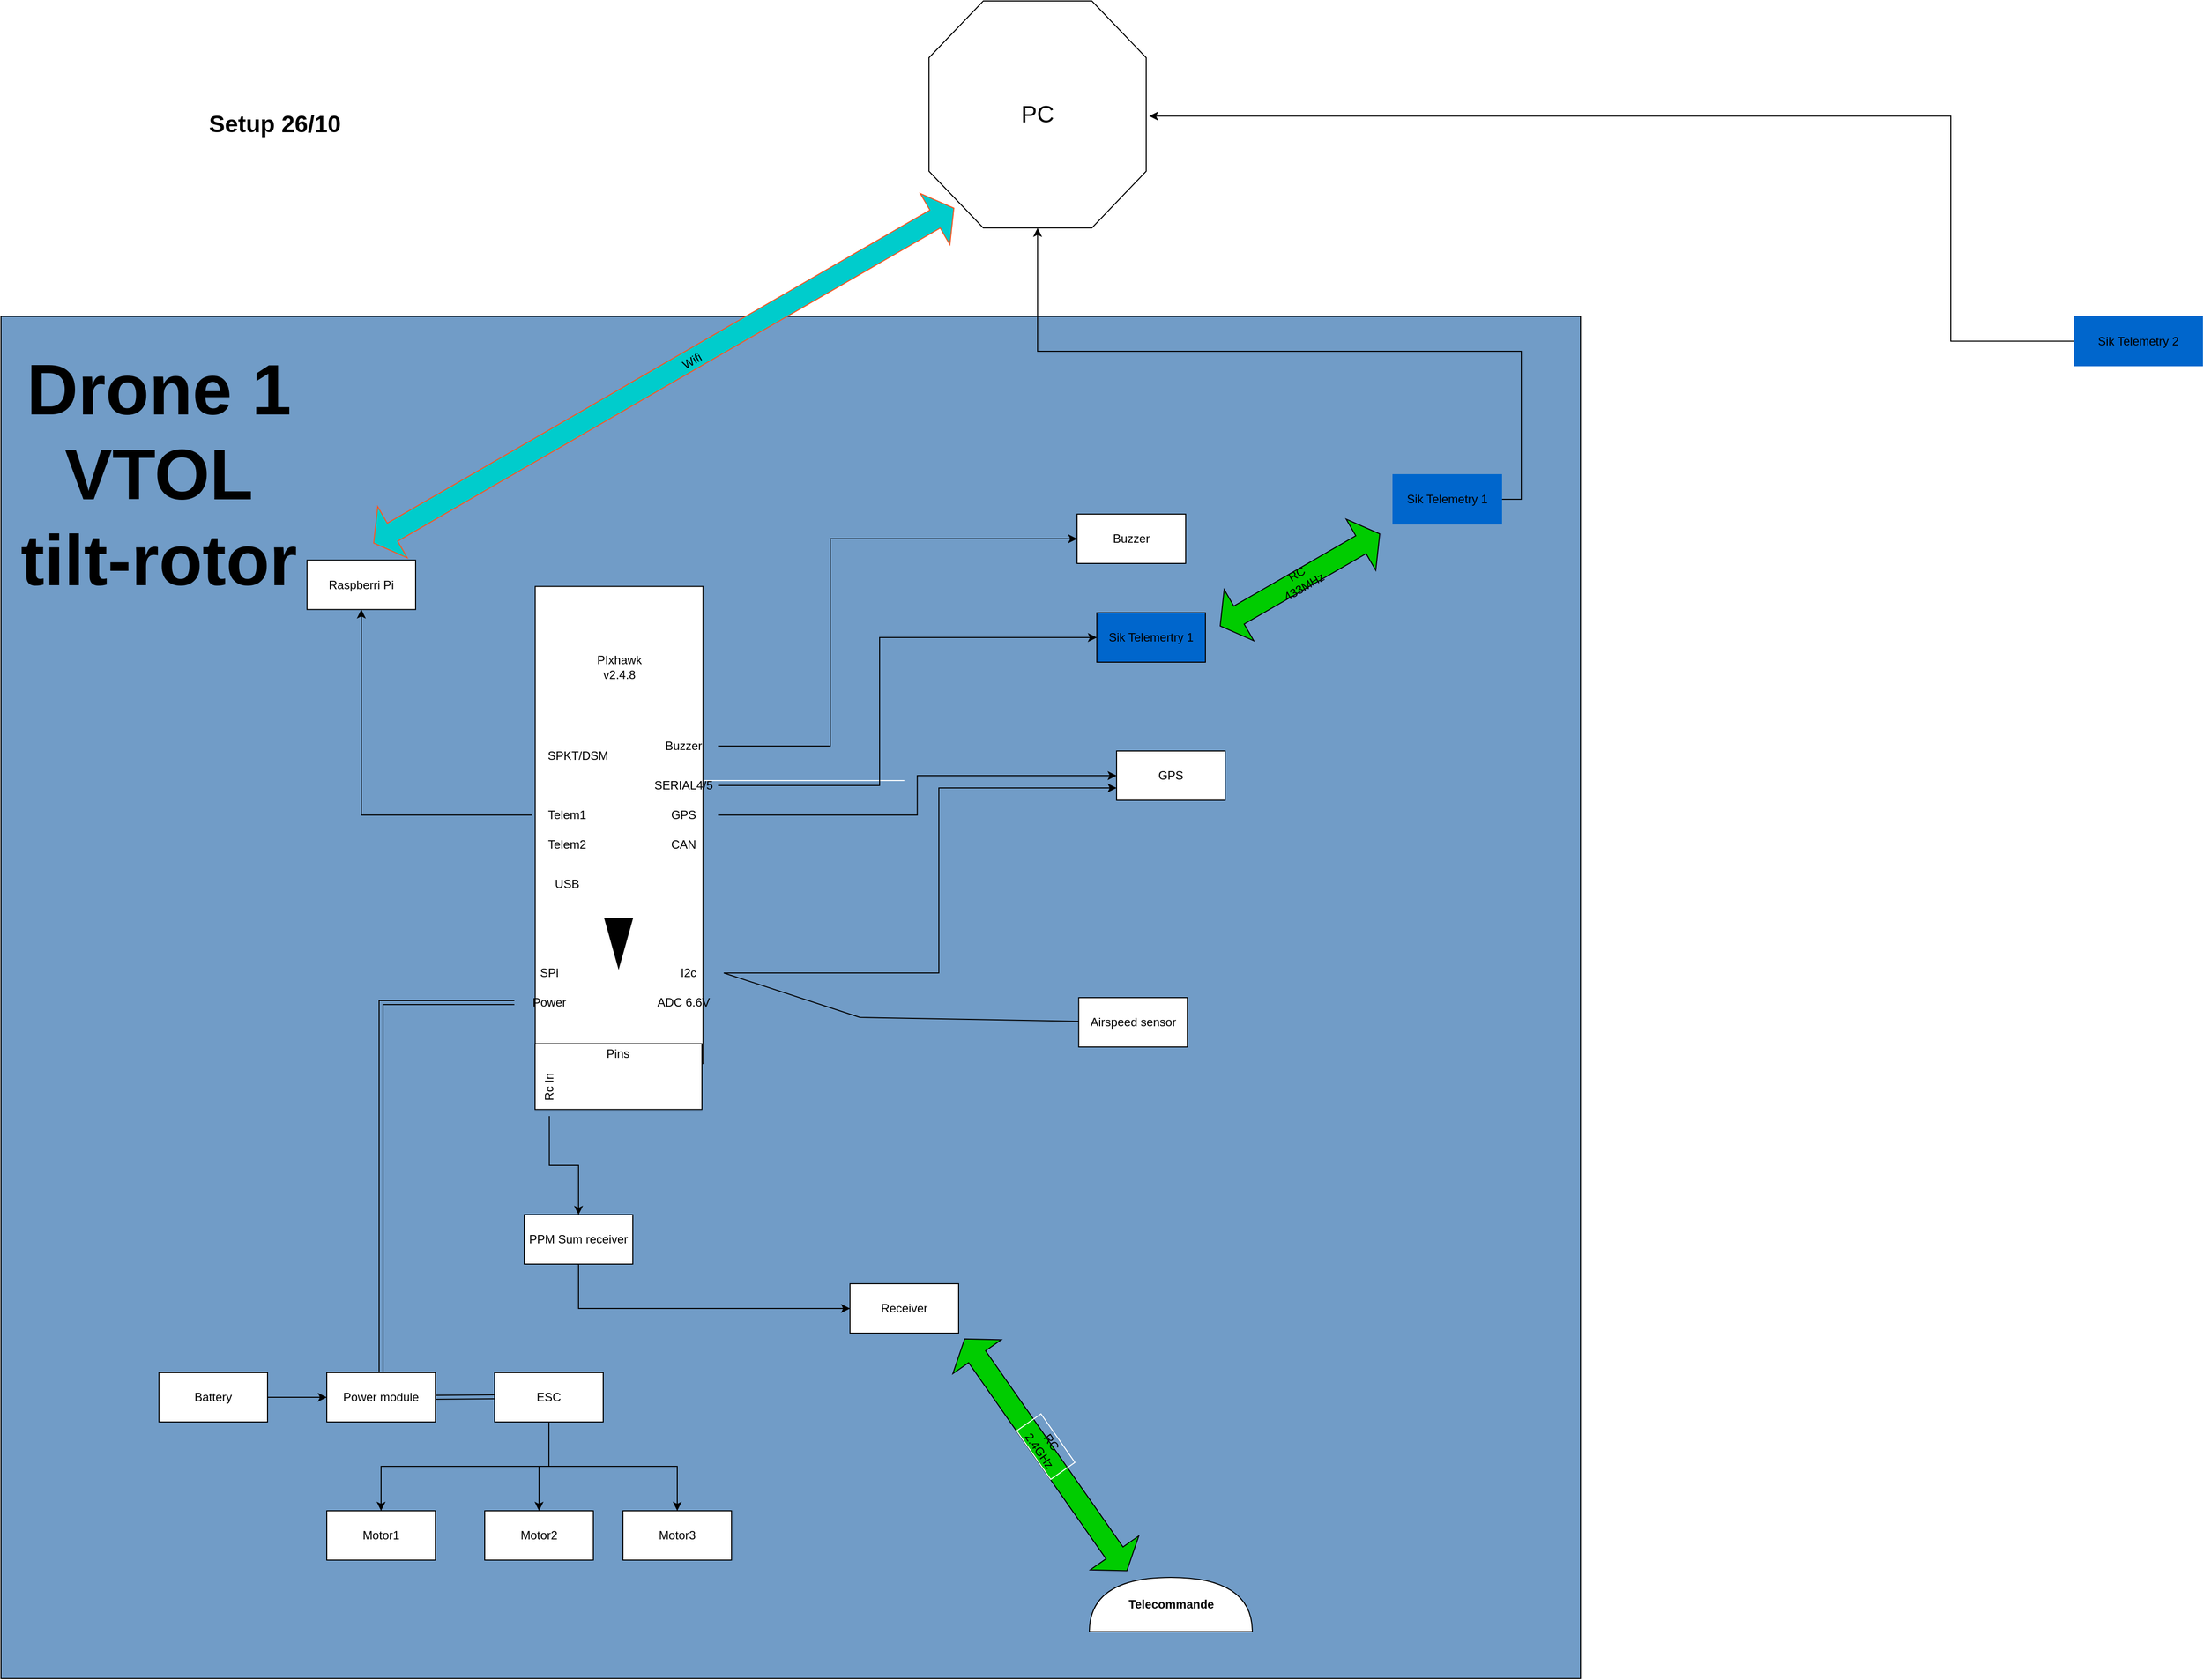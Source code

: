 <mxfile version="24.8.3">
  <diagram name="Page-1" id="1loQ3EVd96_iwl4xlKaE">
    <mxGraphModel dx="2739" dy="2388" grid="1" gridSize="10" guides="1" tooltips="1" connect="1" arrows="1" fold="1" page="1" pageScale="1" pageWidth="827" pageHeight="1169" math="0" shadow="0">
      <root>
        <mxCell id="0" />
        <mxCell id="1" parent="0" />
        <mxCell id="mUE0UAc1Fe4W99wDyv8C-94" value="" style="rounded=0;whiteSpace=wrap;html=1;fillColor=#719CC7;" vertex="1" parent="1">
          <mxGeometry x="-190" y="49.65" width="1600" height="1380.35" as="geometry" />
        </mxCell>
        <mxCell id="mUE0UAc1Fe4W99wDyv8C-29" value="&lt;font style=&quot;font-size: 24px;&quot;&gt;&lt;b&gt;Setup 26/10&lt;/b&gt;&lt;/font&gt;" style="text;html=1;align=center;verticalAlign=middle;whiteSpace=wrap;rounded=0;" vertex="1" parent="1">
          <mxGeometry x="-35" y="-160" width="245" height="30" as="geometry" />
        </mxCell>
        <mxCell id="mUE0UAc1Fe4W99wDyv8C-30" value="" style="group" vertex="1" connectable="0" parent="1">
          <mxGeometry x="330" y="360" width="395" height="513.284" as="geometry" />
        </mxCell>
        <mxCell id="mUE0UAc1Fe4W99wDyv8C-8" value="" style="endArrow=none;html=1;rounded=0;strokeColor=#FFFFFF;" edge="1" parent="mUE0UAc1Fe4W99wDyv8C-30">
          <mxGeometry width="50" height="50" relative="1" as="geometry">
            <mxPoint x="123.806" y="160" as="sourcePoint" />
            <mxPoint x="395.0" y="160" as="targetPoint" />
          </mxGeometry>
        </mxCell>
        <mxCell id="mUE0UAc1Fe4W99wDyv8C-32" value="" style="group" vertex="1" connectable="0" parent="mUE0UAc1Fe4W99wDyv8C-30">
          <mxGeometry y="-36.716" width="320.97" height="550" as="geometry" />
        </mxCell>
        <mxCell id="mUE0UAc1Fe4W99wDyv8C-11" value="" style="endArrow=none;html=1;rounded=0;strokeColor=#FFFFFF;" edge="1" parent="mUE0UAc1Fe4W99wDyv8C-32">
          <mxGeometry width="50" height="50" relative="1" as="geometry">
            <mxPoint x="123.806" y="226.716" as="sourcePoint" />
            <mxPoint x="123.806" y="196.716" as="targetPoint" />
          </mxGeometry>
        </mxCell>
        <mxCell id="mUE0UAc1Fe4W99wDyv8C-13" value="" style="endArrow=none;html=1;rounded=0;strokeColor=#00CC00;" edge="1" parent="mUE0UAc1Fe4W99wDyv8C-32">
          <mxGeometry width="50" height="50" relative="1" as="geometry">
            <mxPoint x="135.597" y="236.716" as="sourcePoint" />
            <mxPoint x="135.597" y="206.716" as="targetPoint" />
          </mxGeometry>
        </mxCell>
        <mxCell id="mUE0UAc1Fe4W99wDyv8C-14" value="" style="rounded=0;whiteSpace=wrap;html=1;rotation=-90;" vertex="1" parent="mUE0UAc1Fe4W99wDyv8C-32">
          <mxGeometry x="-135.597" y="156.716" width="483.433" height="170" as="geometry" />
        </mxCell>
        <mxCell id="mUE0UAc1Fe4W99wDyv8C-15" value="PIxhawk v2.4.8" style="text;html=1;align=center;verticalAlign=middle;whiteSpace=wrap;rounded=0;" vertex="1" parent="mUE0UAc1Fe4W99wDyv8C-32">
          <mxGeometry x="70.746" y="66.716" width="70.746" height="30" as="geometry" />
        </mxCell>
        <mxCell id="mUE0UAc1Fe4W99wDyv8C-16" value="Power" style="text;html=1;align=center;verticalAlign=middle;whiteSpace=wrap;rounded=0;" vertex="1" parent="mUE0UAc1Fe4W99wDyv8C-32">
          <mxGeometry y="406.716" width="70.746" height="30" as="geometry" />
        </mxCell>
        <mxCell id="mUE0UAc1Fe4W99wDyv8C-17" value="I2c" style="text;html=1;align=center;verticalAlign=middle;whiteSpace=wrap;rounded=0;" vertex="1" parent="mUE0UAc1Fe4W99wDyv8C-32">
          <mxGeometry x="141.493" y="376.716" width="70.746" height="30" as="geometry" />
        </mxCell>
        <mxCell id="mUE0UAc1Fe4W99wDyv8C-19" value="GPS" style="text;html=1;align=center;verticalAlign=middle;whiteSpace=wrap;rounded=0;" vertex="1" parent="mUE0UAc1Fe4W99wDyv8C-32">
          <mxGeometry x="135.597" y="216.716" width="70.746" height="30" as="geometry" />
        </mxCell>
        <mxCell id="mUE0UAc1Fe4W99wDyv8C-20" value="Telem1" style="text;html=1;align=center;verticalAlign=middle;whiteSpace=wrap;rounded=0;" vertex="1" parent="mUE0UAc1Fe4W99wDyv8C-32">
          <mxGeometry x="17.687" y="216.716" width="70.746" height="30" as="geometry" />
        </mxCell>
        <mxCell id="mUE0UAc1Fe4W99wDyv8C-21" value="Telem2" style="text;html=1;align=center;verticalAlign=middle;whiteSpace=wrap;rounded=0;" vertex="1" parent="mUE0UAc1Fe4W99wDyv8C-32">
          <mxGeometry x="17.687" y="246.716" width="70.746" height="30" as="geometry" />
        </mxCell>
        <mxCell id="mUE0UAc1Fe4W99wDyv8C-22" value="CAN" style="text;html=1;align=center;verticalAlign=middle;whiteSpace=wrap;rounded=0;" vertex="1" parent="mUE0UAc1Fe4W99wDyv8C-32">
          <mxGeometry x="135.597" y="246.716" width="70.746" height="30" as="geometry" />
        </mxCell>
        <mxCell id="mUE0UAc1Fe4W99wDyv8C-23" value="USB" style="text;html=1;align=center;verticalAlign=middle;whiteSpace=wrap;rounded=0;" vertex="1" parent="mUE0UAc1Fe4W99wDyv8C-32">
          <mxGeometry x="17.687" y="286.716" width="70.746" height="30" as="geometry" />
        </mxCell>
        <mxCell id="mUE0UAc1Fe4W99wDyv8C-24" value="Buzzer" style="text;html=1;align=center;verticalAlign=middle;whiteSpace=wrap;rounded=0;" vertex="1" parent="mUE0UAc1Fe4W99wDyv8C-32">
          <mxGeometry x="135.597" y="146.716" width="70.746" height="30" as="geometry" />
        </mxCell>
        <mxCell id="mUE0UAc1Fe4W99wDyv8C-25" value="SPKT/DSM" style="text;html=1;align=center;verticalAlign=middle;whiteSpace=wrap;rounded=0;" vertex="1" parent="mUE0UAc1Fe4W99wDyv8C-32">
          <mxGeometry x="29.478" y="156.716" width="70.746" height="30" as="geometry" />
        </mxCell>
        <mxCell id="mUE0UAc1Fe4W99wDyv8C-26" value="SERIAL4/5" style="text;html=1;align=center;verticalAlign=middle;whiteSpace=wrap;rounded=0;" vertex="1" parent="mUE0UAc1Fe4W99wDyv8C-32">
          <mxGeometry x="135.597" y="186.716" width="70.746" height="30" as="geometry" />
        </mxCell>
        <mxCell id="mUE0UAc1Fe4W99wDyv8C-27" value="SPi" style="text;html=1;align=center;verticalAlign=middle;whiteSpace=wrap;rounded=0;" vertex="1" parent="mUE0UAc1Fe4W99wDyv8C-32">
          <mxGeometry y="376.716" width="70.746" height="30" as="geometry" />
        </mxCell>
        <mxCell id="mUE0UAc1Fe4W99wDyv8C-28" value="ADC 6.6V" style="text;html=1;align=center;verticalAlign=middle;whiteSpace=wrap;rounded=0;" vertex="1" parent="mUE0UAc1Fe4W99wDyv8C-32">
          <mxGeometry x="135.597" y="406.716" width="70.746" height="30" as="geometry" />
        </mxCell>
        <mxCell id="mUE0UAc1Fe4W99wDyv8C-31" value="" style="shape=mxgraph.arrows2.wedgeArrow;html=1;bendable=0;startWidth=14;fillColor=strokeColor;defaultFillColor=invert;defaultGradientColor=invert;rounded=0;" edge="1" parent="mUE0UAc1Fe4W99wDyv8C-32">
          <mxGeometry width="100" height="100" relative="1" as="geometry">
            <mxPoint x="105.62" y="336.716" as="sourcePoint" />
            <mxPoint x="105.62" y="386.716" as="targetPoint" />
          </mxGeometry>
        </mxCell>
        <mxCell id="mUE0UAc1Fe4W99wDyv8C-78" value="" style="rounded=0;whiteSpace=wrap;html=1;" vertex="1" parent="mUE0UAc1Fe4W99wDyv8C-32">
          <mxGeometry x="20.97" y="463.44" width="169.03" height="66.56" as="geometry" />
        </mxCell>
        <mxCell id="mUE0UAc1Fe4W99wDyv8C-79" value="Pins" style="text;html=1;align=center;verticalAlign=middle;whiteSpace=wrap;rounded=0;" vertex="1" parent="mUE0UAc1Fe4W99wDyv8C-32">
          <mxGeometry x="75.49" y="458.436" width="60" height="30" as="geometry" />
        </mxCell>
        <mxCell id="mUE0UAc1Fe4W99wDyv8C-80" value="Rc In" style="text;html=1;align=center;verticalAlign=middle;whiteSpace=wrap;rounded=0;rotation=-90;" vertex="1" parent="mUE0UAc1Fe4W99wDyv8C-32">
          <mxGeometry x="5.37" y="491.716" width="60" height="30" as="geometry" />
        </mxCell>
        <mxCell id="mUE0UAc1Fe4W99wDyv8C-45" style="edgeStyle=orthogonalEdgeStyle;rounded=0;orthogonalLoop=1;jettySize=auto;html=1;exitX=0;exitY=0.5;exitDx=0;exitDy=0;entryX=0.5;entryY=0;entryDx=0;entryDy=0;shape=link;" edge="1" parent="1" source="mUE0UAc1Fe4W99wDyv8C-16" target="mUE0UAc1Fe4W99wDyv8C-18">
          <mxGeometry relative="1" as="geometry" />
        </mxCell>
        <mxCell id="mUE0UAc1Fe4W99wDyv8C-55" value="" style="endArrow=none;html=1;rounded=0;exitX=1;exitY=0.5;exitDx=0;exitDy=0;" edge="1" parent="1" source="mUE0UAc1Fe4W99wDyv8C-17" target="mUE0UAc1Fe4W99wDyv8C-67">
          <mxGeometry width="50" height="50" relative="1" as="geometry">
            <mxPoint x="550" y="720" as="sourcePoint" />
            <mxPoint x="650" y="585" as="targetPoint" />
            <Array as="points">
              <mxPoint x="680" y="760" />
            </Array>
          </mxGeometry>
        </mxCell>
        <mxCell id="mUE0UAc1Fe4W99wDyv8C-56" value="GPS" style="html=1;whiteSpace=wrap;" vertex="1" parent="1">
          <mxGeometry x="940" y="490" width="110" height="50" as="geometry" />
        </mxCell>
        <mxCell id="mUE0UAc1Fe4W99wDyv8C-57" style="edgeStyle=orthogonalEdgeStyle;rounded=0;orthogonalLoop=1;jettySize=auto;html=1;exitX=1;exitY=0.5;exitDx=0;exitDy=0;entryX=0;entryY=0.5;entryDx=0;entryDy=0;" edge="1" parent="1" source="mUE0UAc1Fe4W99wDyv8C-19" target="mUE0UAc1Fe4W99wDyv8C-56">
          <mxGeometry relative="1" as="geometry" />
        </mxCell>
        <mxCell id="mUE0UAc1Fe4W99wDyv8C-58" value="Buzzer" style="html=1;whiteSpace=wrap;" vertex="1" parent="1">
          <mxGeometry x="900" y="250" width="110" height="50" as="geometry" />
        </mxCell>
        <mxCell id="mUE0UAc1Fe4W99wDyv8C-59" style="edgeStyle=orthogonalEdgeStyle;rounded=0;orthogonalLoop=1;jettySize=auto;html=1;exitX=1;exitY=0.5;exitDx=0;exitDy=0;entryX=0;entryY=0.5;entryDx=0;entryDy=0;" edge="1" parent="1" source="mUE0UAc1Fe4W99wDyv8C-24" target="mUE0UAc1Fe4W99wDyv8C-58">
          <mxGeometry relative="1" as="geometry">
            <Array as="points">
              <mxPoint x="650" y="485" />
              <mxPoint x="650" y="275" />
            </Array>
          </mxGeometry>
        </mxCell>
        <mxCell id="mUE0UAc1Fe4W99wDyv8C-60" value="Sik Telemertry 1" style="html=1;whiteSpace=wrap;fillColor=#0066CC;" vertex="1" parent="1">
          <mxGeometry x="920" y="350" width="110" height="50" as="geometry" />
        </mxCell>
        <mxCell id="mUE0UAc1Fe4W99wDyv8C-61" style="edgeStyle=orthogonalEdgeStyle;rounded=0;orthogonalLoop=1;jettySize=auto;html=1;exitX=1;exitY=0.5;exitDx=0;exitDy=0;entryX=0;entryY=0.5;entryDx=0;entryDy=0;" edge="1" parent="1" source="mUE0UAc1Fe4W99wDyv8C-26" target="mUE0UAc1Fe4W99wDyv8C-60">
          <mxGeometry relative="1" as="geometry">
            <Array as="points">
              <mxPoint x="700" y="525" />
              <mxPoint x="700" y="375" />
            </Array>
          </mxGeometry>
        </mxCell>
        <mxCell id="mUE0UAc1Fe4W99wDyv8C-63" value="Raspberri Pi" style="html=1;whiteSpace=wrap;" vertex="1" parent="1">
          <mxGeometry x="120" y="296.66" width="110" height="50" as="geometry" />
        </mxCell>
        <mxCell id="mUE0UAc1Fe4W99wDyv8C-64" style="edgeStyle=orthogonalEdgeStyle;rounded=0;orthogonalLoop=1;jettySize=auto;html=1;exitX=1;exitY=0.5;exitDx=0;exitDy=0;entryX=0;entryY=0.75;entryDx=0;entryDy=0;" edge="1" parent="1" source="mUE0UAc1Fe4W99wDyv8C-17" target="mUE0UAc1Fe4W99wDyv8C-56">
          <mxGeometry relative="1" as="geometry">
            <mxPoint x="810" y="470" as="targetPoint" />
            <Array as="points">
              <mxPoint x="760" y="715" />
              <mxPoint x="760" y="528" />
            </Array>
          </mxGeometry>
        </mxCell>
        <mxCell id="mUE0UAc1Fe4W99wDyv8C-62" style="edgeStyle=orthogonalEdgeStyle;rounded=0;orthogonalLoop=1;jettySize=auto;html=1;exitX=0;exitY=0.5;exitDx=0;exitDy=0;entryX=0.5;entryY=1;entryDx=0;entryDy=0;" edge="1" parent="1" source="mUE0UAc1Fe4W99wDyv8C-20" target="mUE0UAc1Fe4W99wDyv8C-63">
          <mxGeometry relative="1" as="geometry">
            <mxPoint x="190" y="480" as="targetPoint" />
          </mxGeometry>
        </mxCell>
        <mxCell id="mUE0UAc1Fe4W99wDyv8C-67" value="Airspeed sensor" style="html=1;whiteSpace=wrap;" vertex="1" parent="1">
          <mxGeometry x="901.65" y="740" width="110" height="50" as="geometry" />
        </mxCell>
        <mxCell id="mUE0UAc1Fe4W99wDyv8C-68" value="" style="verticalLabelPosition=bottom;verticalAlign=top;html=1;shape=mxgraph.basic.polygon;polyCoords=[[0.25,0],[0.75,0],[1,0.25],[1,0.75],[0.75,1],[0.25,1],[0,0.75],[0,0.25]];polyline=0;" vertex="1" parent="1">
          <mxGeometry x="750" y="-270" width="220" height="230" as="geometry" />
        </mxCell>
        <mxCell id="mUE0UAc1Fe4W99wDyv8C-69" value="&lt;font style=&quot;font-size: 24px;&quot;&gt;PC&lt;/font&gt;" style="text;html=1;align=center;verticalAlign=middle;whiteSpace=wrap;rounded=0;" vertex="1" parent="1">
          <mxGeometry x="830" y="-170" width="60" height="30" as="geometry" />
        </mxCell>
        <mxCell id="mUE0UAc1Fe4W99wDyv8C-71" style="edgeStyle=orthogonalEdgeStyle;rounded=0;orthogonalLoop=1;jettySize=auto;html=1;exitX=1;exitY=0.5;exitDx=0;exitDy=0;" edge="1" parent="1" source="mUE0UAc1Fe4W99wDyv8C-70" target="mUE0UAc1Fe4W99wDyv8C-68">
          <mxGeometry relative="1" as="geometry" />
        </mxCell>
        <mxCell id="mUE0UAc1Fe4W99wDyv8C-70" value="Sik Telemetry 1" style="html=1;whiteSpace=wrap;strokeColor=#0066CC;fillColor=#0066CC;" vertex="1" parent="1">
          <mxGeometry x="1220" y="210" width="110" height="50" as="geometry" />
        </mxCell>
        <mxCell id="mUE0UAc1Fe4W99wDyv8C-74" value="" style="html=1;shadow=0;dashed=0;align=center;verticalAlign=middle;shape=mxgraph.arrows2.twoWayArrow;dy=0.65;dx=22;rotation=-30;strokeColor=#FF5521;fillColor=#00CCCC;" vertex="1" parent="1">
          <mxGeometry x="142.06" y="79.65" width="678.61" height="60" as="geometry" />
        </mxCell>
        <mxCell id="mUE0UAc1Fe4W99wDyv8C-75" value="Wifi" style="text;html=1;align=center;verticalAlign=middle;whiteSpace=wrap;rounded=0;rotation=-30;" vertex="1" parent="1">
          <mxGeometry x="480" y="79.65" width="60" height="30" as="geometry" />
        </mxCell>
        <mxCell id="mUE0UAc1Fe4W99wDyv8C-76" value="" style="html=1;shadow=0;dashed=0;align=center;verticalAlign=middle;shape=mxgraph.arrows2.twoWayArrow;dy=0.65;dx=22;rotation=-30;fillColor=#00CC00;" vertex="1" parent="1">
          <mxGeometry x="1032.46" y="286.66" width="186.65" height="60" as="geometry" />
        </mxCell>
        <mxCell id="mUE0UAc1Fe4W99wDyv8C-77" value="RC 433MHz" style="text;html=1;align=center;verticalAlign=middle;whiteSpace=wrap;rounded=0;rotation=-30;" vertex="1" parent="1">
          <mxGeometry x="1095.78" y="301.66" width="60" height="30" as="geometry" />
        </mxCell>
        <mxCell id="mUE0UAc1Fe4W99wDyv8C-81" value="" style="group" vertex="1" connectable="0" parent="1">
          <mxGeometry x="-30" y="1120" width="580" height="190" as="geometry" />
        </mxCell>
        <mxCell id="mUE0UAc1Fe4W99wDyv8C-18" value="Power module" style="html=1;whiteSpace=wrap;" vertex="1" parent="mUE0UAc1Fe4W99wDyv8C-81">
          <mxGeometry x="170" width="110" height="50" as="geometry" />
        </mxCell>
        <mxCell id="mUE0UAc1Fe4W99wDyv8C-54" style="edgeStyle=orthogonalEdgeStyle;rounded=0;orthogonalLoop=1;jettySize=auto;html=1;exitX=1;exitY=0.5;exitDx=0;exitDy=0;entryX=0;entryY=0.5;entryDx=0;entryDy=0;" edge="1" parent="mUE0UAc1Fe4W99wDyv8C-81" source="mUE0UAc1Fe4W99wDyv8C-37" target="mUE0UAc1Fe4W99wDyv8C-18">
          <mxGeometry relative="1" as="geometry" />
        </mxCell>
        <mxCell id="mUE0UAc1Fe4W99wDyv8C-37" value="Battery" style="html=1;whiteSpace=wrap;" vertex="1" parent="mUE0UAc1Fe4W99wDyv8C-81">
          <mxGeometry width="110" height="50" as="geometry" />
        </mxCell>
        <mxCell id="mUE0UAc1Fe4W99wDyv8C-49" style="edgeStyle=orthogonalEdgeStyle;rounded=0;orthogonalLoop=1;jettySize=auto;html=1;entryX=0.5;entryY=0;entryDx=0;entryDy=0;exitX=0.5;exitY=1;exitDx=0;exitDy=0;" edge="1" parent="mUE0UAc1Fe4W99wDyv8C-81" source="mUE0UAc1Fe4W99wDyv8C-38" target="mUE0UAc1Fe4W99wDyv8C-39">
          <mxGeometry relative="1" as="geometry">
            <mxPoint x="510" y="120" as="sourcePoint" />
          </mxGeometry>
        </mxCell>
        <mxCell id="mUE0UAc1Fe4W99wDyv8C-50" style="edgeStyle=orthogonalEdgeStyle;rounded=0;orthogonalLoop=1;jettySize=auto;html=1;entryX=0.5;entryY=0;entryDx=0;entryDy=0;exitX=0.5;exitY=1;exitDx=0;exitDy=0;" edge="1" parent="mUE0UAc1Fe4W99wDyv8C-81" source="mUE0UAc1Fe4W99wDyv8C-38" target="mUE0UAc1Fe4W99wDyv8C-40">
          <mxGeometry relative="1" as="geometry">
            <mxPoint x="395" y="50" as="sourcePoint" />
          </mxGeometry>
        </mxCell>
        <mxCell id="mUE0UAc1Fe4W99wDyv8C-51" style="edgeStyle=orthogonalEdgeStyle;rounded=0;orthogonalLoop=1;jettySize=auto;html=1;exitX=0.5;exitY=1;exitDx=0;exitDy=0;entryX=0.5;entryY=0;entryDx=0;entryDy=0;" edge="1" parent="mUE0UAc1Fe4W99wDyv8C-81" source="mUE0UAc1Fe4W99wDyv8C-38" target="mUE0UAc1Fe4W99wDyv8C-41">
          <mxGeometry relative="1" as="geometry" />
        </mxCell>
        <mxCell id="mUE0UAc1Fe4W99wDyv8C-38" value="ESC" style="html=1;whiteSpace=wrap;" vertex="1" parent="mUE0UAc1Fe4W99wDyv8C-81">
          <mxGeometry x="340" width="110" height="50" as="geometry" />
        </mxCell>
        <mxCell id="mUE0UAc1Fe4W99wDyv8C-39" value="Motor1" style="html=1;whiteSpace=wrap;" vertex="1" parent="mUE0UAc1Fe4W99wDyv8C-81">
          <mxGeometry x="170" y="140" width="110" height="50" as="geometry" />
        </mxCell>
        <mxCell id="mUE0UAc1Fe4W99wDyv8C-40" value="Motor2" style="html=1;whiteSpace=wrap;" vertex="1" parent="mUE0UAc1Fe4W99wDyv8C-81">
          <mxGeometry x="330" y="140" width="110" height="50" as="geometry" />
        </mxCell>
        <mxCell id="mUE0UAc1Fe4W99wDyv8C-41" value="Motor3" style="html=1;whiteSpace=wrap;" vertex="1" parent="mUE0UAc1Fe4W99wDyv8C-81">
          <mxGeometry x="470" y="140" width="110" height="50" as="geometry" />
        </mxCell>
        <mxCell id="mUE0UAc1Fe4W99wDyv8C-47" style="edgeStyle=orthogonalEdgeStyle;rounded=0;orthogonalLoop=1;jettySize=auto;html=1;exitX=0;exitY=0.5;exitDx=0;exitDy=0;entryX=1;entryY=0.5;entryDx=0;entryDy=0;shape=link;" edge="1" parent="mUE0UAc1Fe4W99wDyv8C-81" target="mUE0UAc1Fe4W99wDyv8C-18">
          <mxGeometry relative="1" as="geometry">
            <mxPoint x="340" y="24.5" as="sourcePoint" />
            <mxPoint x="275" y="24.5" as="targetPoint" />
          </mxGeometry>
        </mxCell>
        <mxCell id="mUE0UAc1Fe4W99wDyv8C-84" style="edgeStyle=orthogonalEdgeStyle;rounded=0;orthogonalLoop=1;jettySize=auto;html=1;exitX=0.5;exitY=1;exitDx=0;exitDy=0;entryX=0;entryY=0.5;entryDx=0;entryDy=0;" edge="1" parent="1" source="mUE0UAc1Fe4W99wDyv8C-82" target="mUE0UAc1Fe4W99wDyv8C-85">
          <mxGeometry relative="1" as="geometry">
            <mxPoint x="560" y="1080" as="targetPoint" />
          </mxGeometry>
        </mxCell>
        <mxCell id="mUE0UAc1Fe4W99wDyv8C-82" value="PPM Sum receiver" style="html=1;whiteSpace=wrap;" vertex="1" parent="1">
          <mxGeometry x="340" y="960" width="110" height="50" as="geometry" />
        </mxCell>
        <mxCell id="mUE0UAc1Fe4W99wDyv8C-83" style="edgeStyle=orthogonalEdgeStyle;rounded=0;orthogonalLoop=1;jettySize=auto;html=1;exitX=0;exitY=0.5;exitDx=0;exitDy=0;" edge="1" parent="1" source="mUE0UAc1Fe4W99wDyv8C-80" target="mUE0UAc1Fe4W99wDyv8C-82">
          <mxGeometry relative="1" as="geometry" />
        </mxCell>
        <mxCell id="mUE0UAc1Fe4W99wDyv8C-85" value="Receiver" style="html=1;whiteSpace=wrap;" vertex="1" parent="1">
          <mxGeometry x="670" y="1030" width="110" height="50" as="geometry" />
        </mxCell>
        <mxCell id="mUE0UAc1Fe4W99wDyv8C-87" value="" style="shape=or;whiteSpace=wrap;html=1;rotation=-90;" vertex="1" parent="1">
          <mxGeometry x="967.5" y="1272.5" width="55" height="165" as="geometry" />
        </mxCell>
        <mxCell id="mUE0UAc1Fe4W99wDyv8C-88" value="&lt;b&gt;Telecommande&lt;/b&gt;" style="text;html=1;align=center;verticalAlign=middle;whiteSpace=wrap;rounded=0;" vertex="1" parent="1">
          <mxGeometry x="872.5" y="1340" width="245" height="30" as="geometry" />
        </mxCell>
        <mxCell id="mUE0UAc1Fe4W99wDyv8C-91" value="" style="html=1;shadow=0;dashed=0;align=center;verticalAlign=middle;shape=mxgraph.arrows2.twoWayArrow;dy=0.65;dx=22;rotation=-125;fillColor=#00CC00;" vertex="1" parent="1">
          <mxGeometry x="725" y="1173.3" width="286.65" height="60" as="geometry" />
        </mxCell>
        <mxCell id="mUE0UAc1Fe4W99wDyv8C-90" value="RC 2.4GHz" style="text;html=1;align=center;verticalAlign=middle;whiteSpace=wrap;rounded=0;rotation=55;strokeColor=#FFFFFF;" vertex="1" parent="1">
          <mxGeometry x="838.33" y="1180" width="60" height="30" as="geometry" />
        </mxCell>
        <mxCell id="mUE0UAc1Fe4W99wDyv8C-92" value="Sik Telemetry 2" style="html=1;whiteSpace=wrap;strokeColor=#0066CC;fillColor=#0066CC;" vertex="1" parent="1">
          <mxGeometry x="1910" y="49.65" width="130" height="50" as="geometry" />
        </mxCell>
        <mxCell id="mUE0UAc1Fe4W99wDyv8C-96" value="&lt;div&gt;&lt;font style=&quot;font-size: 72px;&quot;&gt;&lt;b&gt;Drone 1&lt;/b&gt;&lt;/font&gt;&lt;/div&gt;&lt;div&gt;&lt;font style=&quot;font-size: 72px;&quot;&gt;&lt;b&gt;VTOL tilt-rotor&lt;br&gt;&lt;/b&gt;&lt;/font&gt;&lt;/div&gt;" style="text;html=1;align=center;verticalAlign=middle;whiteSpace=wrap;rounded=0;" vertex="1" parent="1">
          <mxGeometry x="-180" y="159.65" width="300" height="100.35" as="geometry" />
        </mxCell>
        <mxCell id="mUE0UAc1Fe4W99wDyv8C-97" style="edgeStyle=orthogonalEdgeStyle;rounded=0;orthogonalLoop=1;jettySize=auto;html=1;entryX=1.014;entryY=0.507;entryDx=0;entryDy=0;entryPerimeter=0;" edge="1" parent="1" source="mUE0UAc1Fe4W99wDyv8C-92" target="mUE0UAc1Fe4W99wDyv8C-68">
          <mxGeometry relative="1" as="geometry">
            <Array as="points">
              <mxPoint x="1785" y="-153" />
            </Array>
          </mxGeometry>
        </mxCell>
      </root>
    </mxGraphModel>
  </diagram>
</mxfile>
